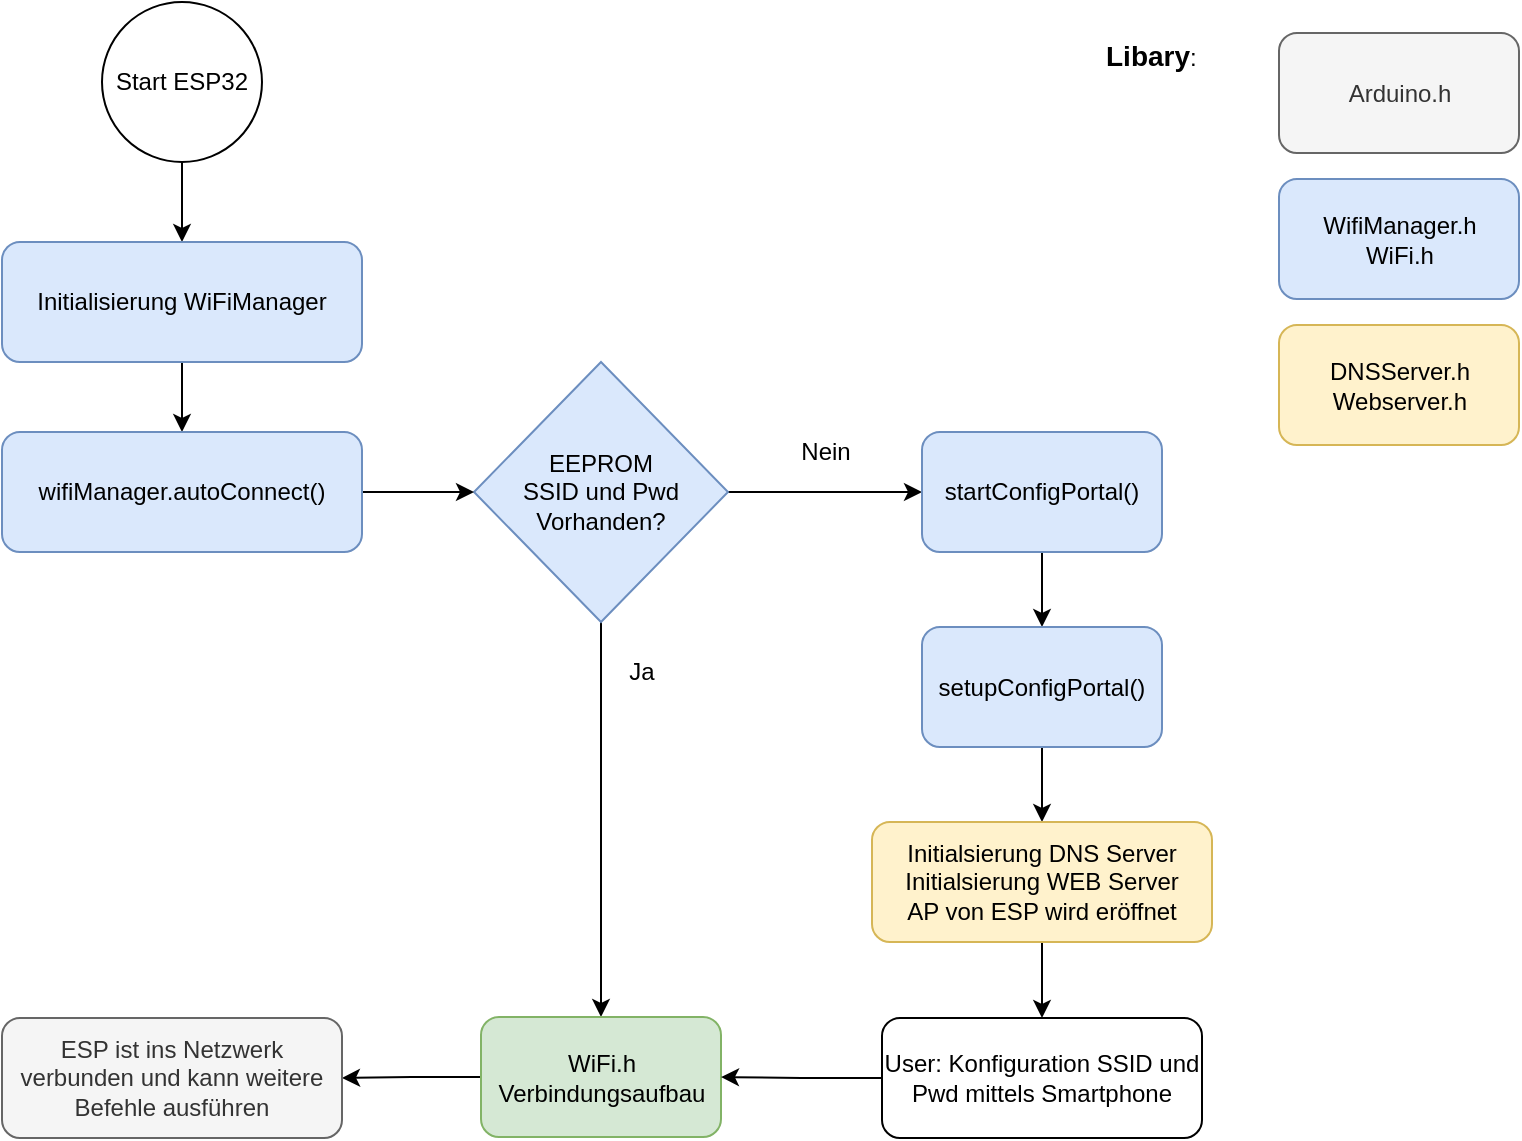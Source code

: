 <mxfile version="12.2.2" type="device" pages="1"><diagram id="5YfHB6ryPR8X1kBd_1p9" name="Page-1"><mxGraphModel dx="952" dy="553" grid="1" gridSize="10" guides="1" tooltips="1" connect="1" arrows="1" fold="1" page="1" pageScale="1" pageWidth="827" pageHeight="1169" math="0" shadow="0"><root><mxCell id="0"/><mxCell id="1" parent="0"/><mxCell id="VbvW2jQLecjlmgvjoeLG-3" style="edgeStyle=orthogonalEdgeStyle;rounded=0;orthogonalLoop=1;jettySize=auto;html=1;exitX=0.5;exitY=1;exitDx=0;exitDy=0;entryX=0.5;entryY=0;entryDx=0;entryDy=0;" parent="1" source="VbvW2jQLecjlmgvjoeLG-1" target="VbvW2jQLecjlmgvjoeLG-2" edge="1"><mxGeometry relative="1" as="geometry"/></mxCell><mxCell id="VbvW2jQLecjlmgvjoeLG-1" value="Start ESP32" style="ellipse;whiteSpace=wrap;html=1;" parent="1" vertex="1"><mxGeometry x="100" y="20" width="80" height="80" as="geometry"/></mxCell><mxCell id="GO0qaJGszWgfTliUG9NP-2" value="" style="edgeStyle=orthogonalEdgeStyle;rounded=0;orthogonalLoop=1;jettySize=auto;html=1;" parent="1" source="VbvW2jQLecjlmgvjoeLG-2" target="GO0qaJGszWgfTliUG9NP-1" edge="1"><mxGeometry relative="1" as="geometry"/></mxCell><mxCell id="VbvW2jQLecjlmgvjoeLG-2" value="Initialisierung WiFiManager" style="rounded=1;whiteSpace=wrap;html=1;fillColor=#dae8fc;strokeColor=#6c8ebf;" parent="1" vertex="1"><mxGeometry x="50" y="140" width="180" height="60" as="geometry"/></mxCell><mxCell id="GO0qaJGszWgfTliUG9NP-5" value="" style="edgeStyle=orthogonalEdgeStyle;rounded=0;orthogonalLoop=1;jettySize=auto;html=1;" parent="1" source="VbvW2jQLecjlmgvjoeLG-6" target="GO0qaJGszWgfTliUG9NP-4" edge="1"><mxGeometry relative="1" as="geometry"/></mxCell><mxCell id="GO0qaJGszWgfTliUG9NP-16" style="edgeStyle=orthogonalEdgeStyle;rounded=0;orthogonalLoop=1;jettySize=auto;html=1;" parent="1" source="VbvW2jQLecjlmgvjoeLG-6" target="GO0qaJGszWgfTliUG9NP-9" edge="1"><mxGeometry relative="1" as="geometry"/></mxCell><mxCell id="VbvW2jQLecjlmgvjoeLG-6" value="EEPROM&lt;br&gt;SSID und Pwd Vorhanden?" style="rhombus;whiteSpace=wrap;html=1;fillColor=#dae8fc;strokeColor=#6c8ebf;" parent="1" vertex="1"><mxGeometry x="286" y="200" width="127" height="130" as="geometry"/></mxCell><mxCell id="GO0qaJGszWgfTliUG9NP-3" value="" style="edgeStyle=orthogonalEdgeStyle;rounded=0;orthogonalLoop=1;jettySize=auto;html=1;" parent="1" source="GO0qaJGszWgfTliUG9NP-1" target="VbvW2jQLecjlmgvjoeLG-6" edge="1"><mxGeometry relative="1" as="geometry"/></mxCell><mxCell id="GO0qaJGszWgfTliUG9NP-1" value="wifiManager.autoConnect()" style="rounded=1;whiteSpace=wrap;html=1;fillColor=#dae8fc;strokeColor=#6c8ebf;" parent="1" vertex="1"><mxGeometry x="50" y="235" width="180" height="60" as="geometry"/></mxCell><mxCell id="GO0qaJGszWgfTliUG9NP-30" value="" style="edgeStyle=orthogonalEdgeStyle;rounded=0;orthogonalLoop=1;jettySize=auto;html=1;" parent="1" source="GO0qaJGszWgfTliUG9NP-4" target="GO0qaJGszWgfTliUG9NP-27" edge="1"><mxGeometry relative="1" as="geometry"/></mxCell><mxCell id="GO0qaJGszWgfTliUG9NP-4" value="WiFi.h Verbindungsaufbau" style="rounded=1;whiteSpace=wrap;html=1;fillColor=#d5e8d4;strokeColor=#82b366;" parent="1" vertex="1"><mxGeometry x="289.5" y="527.5" width="120" height="60" as="geometry"/></mxCell><mxCell id="GO0qaJGszWgfTliUG9NP-7" value="Ja" style="text;html=1;strokeColor=none;fillColor=none;align=center;verticalAlign=middle;whiteSpace=wrap;rounded=0;" parent="1" vertex="1"><mxGeometry x="349.5" y="345" width="40" height="20" as="geometry"/></mxCell><mxCell id="GO0qaJGszWgfTliUG9NP-18" value="" style="edgeStyle=orthogonalEdgeStyle;rounded=0;orthogonalLoop=1;jettySize=auto;html=1;" parent="1" source="GO0qaJGszWgfTliUG9NP-9" target="GO0qaJGszWgfTliUG9NP-17" edge="1"><mxGeometry relative="1" as="geometry"/></mxCell><mxCell id="GO0qaJGszWgfTliUG9NP-9" value="startConfigPortal()" style="rounded=1;whiteSpace=wrap;html=1;fillColor=#dae8fc;strokeColor=#6c8ebf;" parent="1" vertex="1"><mxGeometry x="510" y="235" width="120" height="60" as="geometry"/></mxCell><mxCell id="GO0qaJGszWgfTliUG9NP-20" value="" style="edgeStyle=orthogonalEdgeStyle;rounded=0;orthogonalLoop=1;jettySize=auto;html=1;" parent="1" source="GO0qaJGszWgfTliUG9NP-17" target="GO0qaJGszWgfTliUG9NP-19" edge="1"><mxGeometry relative="1" as="geometry"/></mxCell><mxCell id="GO0qaJGszWgfTliUG9NP-17" value="setupConfigPortal()" style="rounded=1;whiteSpace=wrap;html=1;fillColor=#dae8fc;strokeColor=#6c8ebf;" parent="1" vertex="1"><mxGeometry x="510" y="332.5" width="120" height="60" as="geometry"/></mxCell><mxCell id="GO0qaJGszWgfTliUG9NP-25" style="edgeStyle=orthogonalEdgeStyle;rounded=0;orthogonalLoop=1;jettySize=auto;html=1;" parent="1" source="GO0qaJGszWgfTliUG9NP-19" target="GO0qaJGszWgfTliUG9NP-21" edge="1"><mxGeometry relative="1" as="geometry"/></mxCell><mxCell id="GO0qaJGszWgfTliUG9NP-19" value="Initialsierung DNS Server&lt;br&gt;Initialsierung WEB Server&lt;br&gt;AP von ESP wird eröffnet" style="rounded=1;whiteSpace=wrap;html=1;fillColor=#fff2cc;strokeColor=#d6b656;" parent="1" vertex="1"><mxGeometry x="485" y="430" width="170" height="60" as="geometry"/></mxCell><mxCell id="GO0qaJGszWgfTliUG9NP-24" style="edgeStyle=orthogonalEdgeStyle;rounded=0;orthogonalLoop=1;jettySize=auto;html=1;entryX=1;entryY=0.5;entryDx=0;entryDy=0;" parent="1" source="GO0qaJGszWgfTliUG9NP-21" target="GO0qaJGszWgfTliUG9NP-4" edge="1"><mxGeometry relative="1" as="geometry"/></mxCell><mxCell id="GO0qaJGszWgfTliUG9NP-21" value="User: Konfiguration SSID und Pwd mittels Smartphone" style="rounded=1;whiteSpace=wrap;html=1;" parent="1" vertex="1"><mxGeometry x="490" y="528" width="160" height="60" as="geometry"/></mxCell><mxCell id="GO0qaJGszWgfTliUG9NP-26" value="Nein" style="text;html=1;strokeColor=none;fillColor=none;align=center;verticalAlign=middle;whiteSpace=wrap;rounded=0;" parent="1" vertex="1"><mxGeometry x="441.5" y="235" width="40" height="20" as="geometry"/></mxCell><mxCell id="GO0qaJGszWgfTliUG9NP-27" value="ESP ist ins Netzwerk verbunden und kann weitere Befehle ausführen" style="rounded=1;whiteSpace=wrap;html=1;fillColor=#f5f5f5;strokeColor=#666666;fontColor=#333333;" parent="1" vertex="1"><mxGeometry x="50" y="528" width="170" height="60" as="geometry"/></mxCell><mxCell id="tSCi_RrRy3dfSrAnf5N9-1" value="Arduino.h" style="rounded=1;whiteSpace=wrap;html=1;fillColor=#f5f5f5;strokeColor=#666666;fontColor=#333333;" vertex="1" parent="1"><mxGeometry x="688.5" y="35.5" width="120" height="60" as="geometry"/></mxCell><mxCell id="tSCi_RrRy3dfSrAnf5N9-2" value="&lt;font style=&quot;font-size: 14px&quot;&gt;&lt;b&gt;Libary&lt;/b&gt;&lt;/font&gt;:" style="text;html=1;resizable=0;points=[];autosize=1;align=left;verticalAlign=top;spacingTop=-4;" vertex="1" parent="1"><mxGeometry x="600" y="35.5" width="60" height="20" as="geometry"/></mxCell><mxCell id="tSCi_RrRy3dfSrAnf5N9-3" value="WifiManager.h&lt;br&gt;WiFi.h" style="rounded=1;whiteSpace=wrap;html=1;fillColor=#dae8fc;strokeColor=#6c8ebf;" vertex="1" parent="1"><mxGeometry x="688.5" y="108.5" width="120" height="60" as="geometry"/></mxCell><mxCell id="tSCi_RrRy3dfSrAnf5N9-4" value="DNSServer.h&lt;br&gt;Webserver.h" style="rounded=1;whiteSpace=wrap;html=1;fillColor=#fff2cc;strokeColor=#d6b656;" vertex="1" parent="1"><mxGeometry x="688.5" y="181.5" width="120" height="60" as="geometry"/></mxCell></root></mxGraphModel></diagram></mxfile>